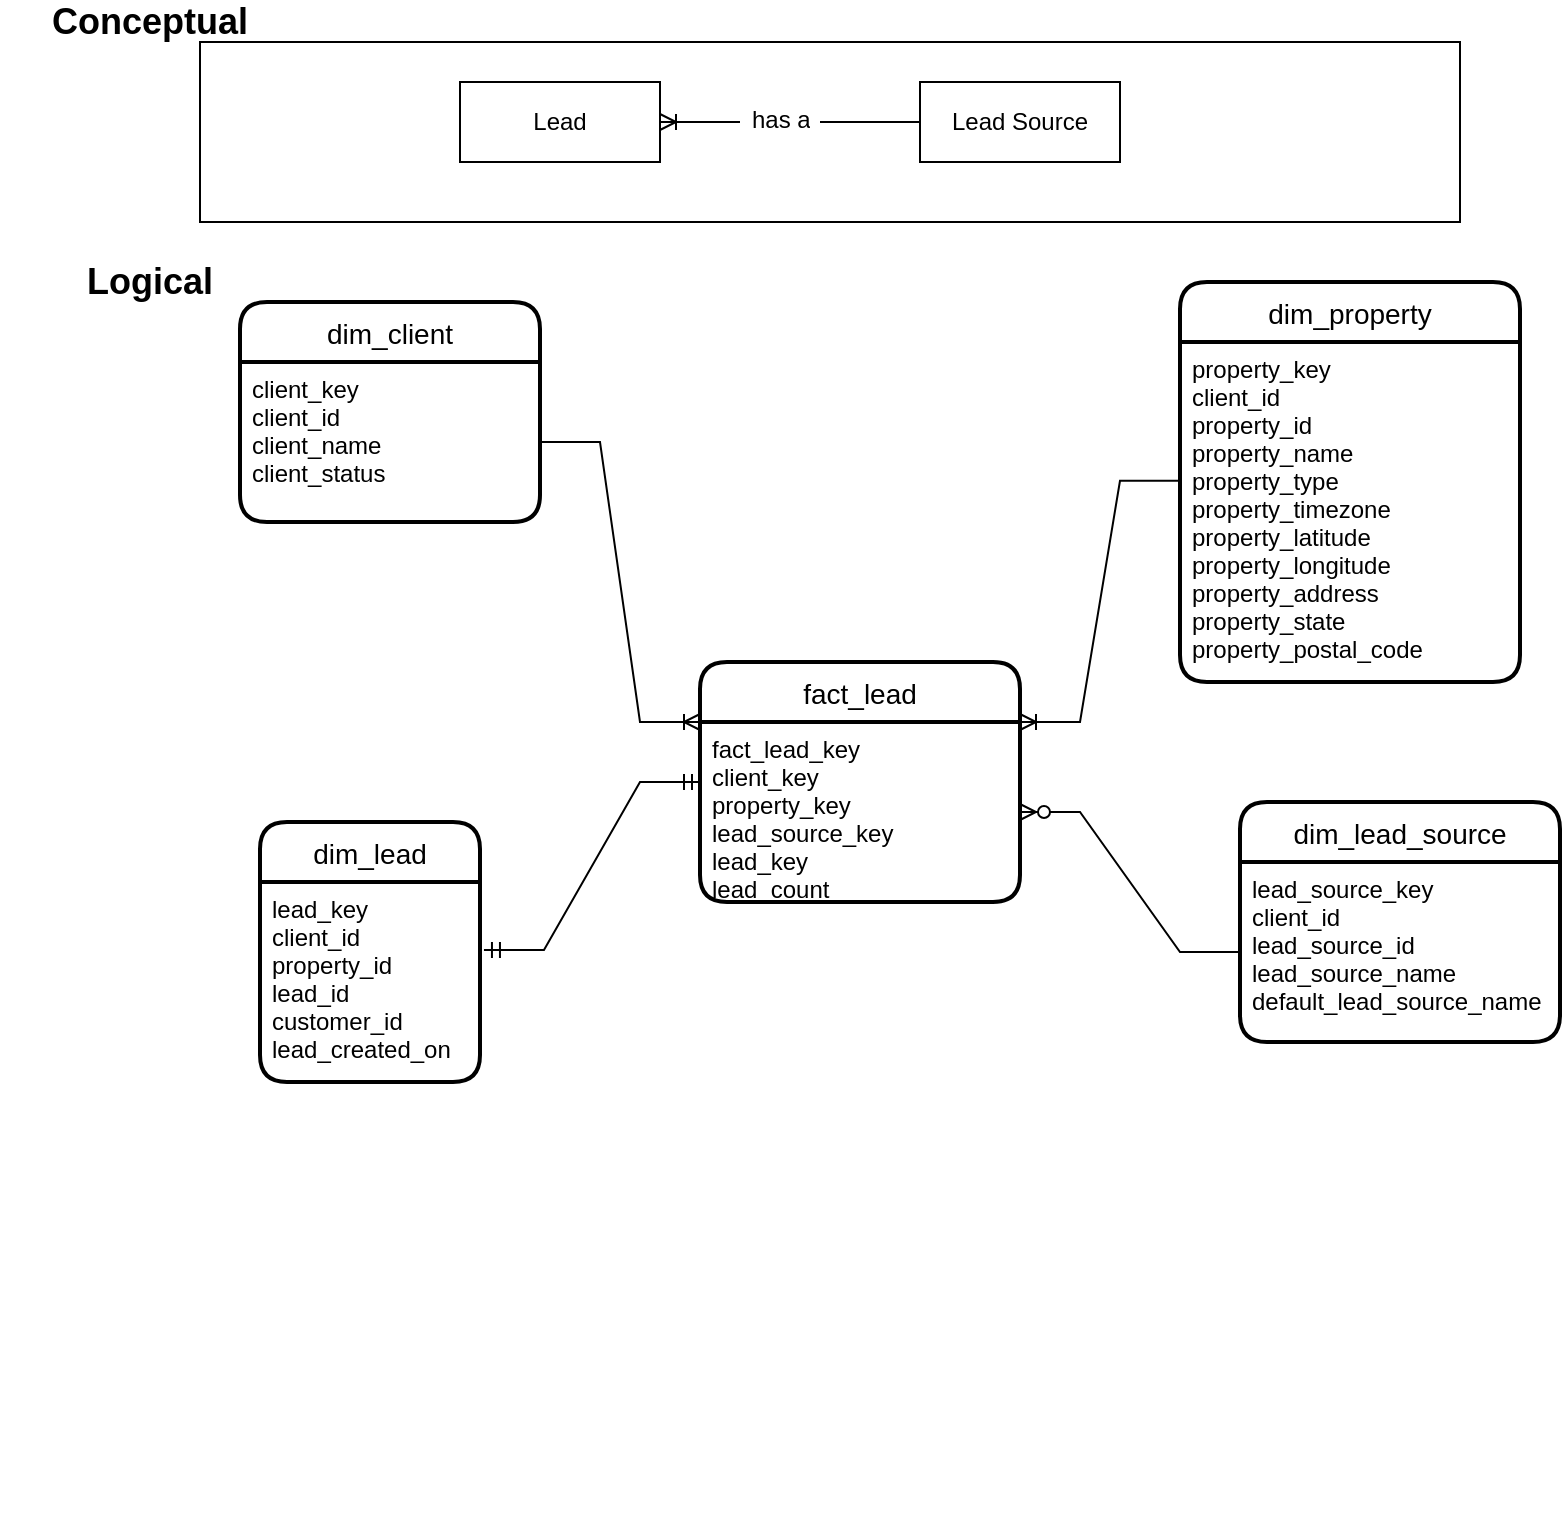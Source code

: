<mxfile version="20.2.6" type="github"><diagram id="UUQvVdrH6aQOZm1tNJSQ" name="Page-1"><mxGraphModel dx="1426" dy="794" grid="1" gridSize="10" guides="1" tooltips="1" connect="1" arrows="1" fold="1" page="1" pageScale="1" pageWidth="850" pageHeight="1100" math="0" shadow="0"><root><mxCell id="0"/><mxCell id="1" parent="0"/><mxCell id="jACUE-sH9pIUnQXZyGSs-42" value="" style="rounded=0;whiteSpace=wrap;html=1;" vertex="1" parent="1"><mxGeometry x="110" y="30" width="630" height="90" as="geometry"/></mxCell><mxCell id="jACUE-sH9pIUnQXZyGSs-1" value="Lead" style="whiteSpace=wrap;html=1;align=center;" vertex="1" parent="1"><mxGeometry x="240" y="50" width="100" height="40" as="geometry"/></mxCell><mxCell id="jACUE-sH9pIUnQXZyGSs-2" value="Lead Source" style="whiteSpace=wrap;html=1;align=center;" vertex="1" parent="1"><mxGeometry x="470" y="50" width="100" height="40" as="geometry"/></mxCell><mxCell id="jACUE-sH9pIUnQXZyGSs-4" value="" style="edgeStyle=entityRelationEdgeStyle;fontSize=12;html=1;endArrow=ERoneToMany;rounded=0;entryX=1;entryY=0.5;entryDx=0;entryDy=0;exitX=0;exitY=0.5;exitDx=0;exitDy=0;exitPerimeter=0;startArrow=none;" edge="1" parent="1" source="jACUE-sH9pIUnQXZyGSs-40" target="jACUE-sH9pIUnQXZyGSs-1"><mxGeometry width="100" height="100" relative="1" as="geometry"><mxPoint x="370" y="460" as="sourcePoint"/><mxPoint x="470" y="360" as="targetPoint"/></mxGeometry></mxCell><mxCell id="jACUE-sH9pIUnQXZyGSs-5" value="dim_lead" style="swimlane;childLayout=stackLayout;horizontal=1;startSize=30;horizontalStack=0;rounded=1;fontSize=14;fontStyle=0;strokeWidth=2;resizeParent=0;resizeLast=1;shadow=0;dashed=0;align=center;" vertex="1" parent="1"><mxGeometry x="140" y="420" width="110" height="130" as="geometry"/></mxCell><mxCell id="jACUE-sH9pIUnQXZyGSs-6" value="lead_key&#10;client_id&#10;property_id&#10;lead_id&#10;customer_id&#10;lead_created_on" style="align=left;strokeColor=none;fillColor=none;spacingLeft=4;fontSize=12;verticalAlign=top;resizable=0;rotatable=0;part=1;" vertex="1" parent="jACUE-sH9pIUnQXZyGSs-5"><mxGeometry y="30" width="110" height="100" as="geometry"/></mxCell><mxCell id="jACUE-sH9pIUnQXZyGSs-27" value="fact_lead" style="swimlane;childLayout=stackLayout;horizontal=1;startSize=30;horizontalStack=0;rounded=1;fontSize=14;fontStyle=0;strokeWidth=2;resizeParent=0;resizeLast=1;shadow=0;dashed=0;align=center;" vertex="1" parent="1"><mxGeometry x="360" y="340" width="160" height="120" as="geometry"/></mxCell><mxCell id="jACUE-sH9pIUnQXZyGSs-28" value="fact_lead_key&#10;client_key&#10;property_key&#10;lead_source_key&#10;lead_key&#10;lead_count" style="align=left;strokeColor=none;fillColor=none;spacingLeft=4;fontSize=12;verticalAlign=top;resizable=0;rotatable=0;part=1;" vertex="1" parent="jACUE-sH9pIUnQXZyGSs-27"><mxGeometry y="30" width="160" height="90" as="geometry"/></mxCell><mxCell id="jACUE-sH9pIUnQXZyGSs-29" value="" style="edgeStyle=entityRelationEdgeStyle;fontSize=12;html=1;endArrow=ERmandOne;startArrow=ERmandOne;rounded=0;exitX=1.018;exitY=0.34;exitDx=0;exitDy=0;exitPerimeter=0;entryX=0;entryY=0.5;entryDx=0;entryDy=0;" edge="1" parent="1" source="jACUE-sH9pIUnQXZyGSs-6" target="jACUE-sH9pIUnQXZyGSs-27"><mxGeometry width="100" height="100" relative="1" as="geometry"><mxPoint x="260" y="450" as="sourcePoint"/><mxPoint x="360" y="333" as="targetPoint"/></mxGeometry></mxCell><mxCell id="jACUE-sH9pIUnQXZyGSs-30" value="dim_lead_source" style="swimlane;childLayout=stackLayout;horizontal=1;startSize=30;horizontalStack=0;rounded=1;fontSize=14;fontStyle=0;strokeWidth=2;resizeParent=0;resizeLast=1;shadow=0;dashed=0;align=center;" vertex="1" parent="1"><mxGeometry x="630" y="410" width="160" height="120" as="geometry"/></mxCell><mxCell id="jACUE-sH9pIUnQXZyGSs-31" value="lead_source_key&#10;client_id&#10;lead_source_id&#10;lead_source_name&#10;default_lead_source_name" style="align=left;strokeColor=none;fillColor=none;spacingLeft=4;fontSize=12;verticalAlign=top;resizable=0;rotatable=0;part=1;" vertex="1" parent="jACUE-sH9pIUnQXZyGSs-30"><mxGeometry y="30" width="160" height="90" as="geometry"/></mxCell><mxCell id="jACUE-sH9pIUnQXZyGSs-33" value="dim_client" style="swimlane;childLayout=stackLayout;horizontal=1;startSize=30;horizontalStack=0;rounded=1;fontSize=14;fontStyle=0;strokeWidth=2;resizeParent=0;resizeLast=1;shadow=0;dashed=0;align=center;" vertex="1" parent="1"><mxGeometry x="130" y="160" width="150" height="110" as="geometry"/></mxCell><mxCell id="jACUE-sH9pIUnQXZyGSs-34" value="client_key&#10;client_id&#10;client_name&#10;client_status" style="align=left;strokeColor=none;fillColor=none;spacingLeft=4;fontSize=12;verticalAlign=top;resizable=0;rotatable=0;part=1;" vertex="1" parent="jACUE-sH9pIUnQXZyGSs-33"><mxGeometry y="30" width="150" height="80" as="geometry"/></mxCell><mxCell id="jACUE-sH9pIUnQXZyGSs-35" value="" style="edgeStyle=entityRelationEdgeStyle;fontSize=12;html=1;endArrow=ERzeroToMany;endFill=1;rounded=0;entryX=1;entryY=0.5;entryDx=0;entryDy=0;exitX=0;exitY=0.5;exitDx=0;exitDy=0;" edge="1" parent="1" source="jACUE-sH9pIUnQXZyGSs-31" target="jACUE-sH9pIUnQXZyGSs-28"><mxGeometry width="100" height="100" relative="1" as="geometry"><mxPoint x="370" y="460" as="sourcePoint"/><mxPoint x="470" y="360" as="targetPoint"/></mxGeometry></mxCell><mxCell id="jACUE-sH9pIUnQXZyGSs-36" value="" style="edgeStyle=entityRelationEdgeStyle;fontSize=12;html=1;endArrow=ERoneToMany;rounded=0;entryX=0;entryY=0.25;entryDx=0;entryDy=0;exitX=1;exitY=0.5;exitDx=0;exitDy=0;" edge="1" parent="1" source="jACUE-sH9pIUnQXZyGSs-34" target="jACUE-sH9pIUnQXZyGSs-27"><mxGeometry width="100" height="100" relative="1" as="geometry"><mxPoint x="330" y="270" as="sourcePoint"/><mxPoint x="350" y="360" as="targetPoint"/></mxGeometry></mxCell><mxCell id="jACUE-sH9pIUnQXZyGSs-37" value="dim_property" style="swimlane;childLayout=stackLayout;horizontal=1;startSize=30;horizontalStack=0;rounded=1;fontSize=14;fontStyle=0;strokeWidth=2;resizeParent=0;resizeLast=1;shadow=0;dashed=0;align=center;" vertex="1" parent="1"><mxGeometry x="600" y="150" width="170" height="200" as="geometry"/></mxCell><mxCell id="jACUE-sH9pIUnQXZyGSs-38" value="property_key&#10;client_id&#10;property_id&#10;property_name&#10;property_type&#10;property_timezone&#10;property_latitude&#10;property_longitude&#10;property_address&#10;property_state&#10;property_postal_code" style="align=left;strokeColor=none;fillColor=none;spacingLeft=4;fontSize=12;verticalAlign=top;resizable=0;rotatable=0;part=1;" vertex="1" parent="jACUE-sH9pIUnQXZyGSs-37"><mxGeometry y="30" width="170" height="170" as="geometry"/></mxCell><mxCell id="jACUE-sH9pIUnQXZyGSs-39" value="" style="edgeStyle=entityRelationEdgeStyle;fontSize=12;html=1;endArrow=ERoneToMany;rounded=0;entryX=1;entryY=0.25;entryDx=0;entryDy=0;exitX=0;exitY=0.408;exitDx=0;exitDy=0;exitPerimeter=0;" edge="1" parent="1" source="jACUE-sH9pIUnQXZyGSs-38" target="jACUE-sH9pIUnQXZyGSs-27"><mxGeometry width="100" height="100" relative="1" as="geometry"><mxPoint x="370" y="460" as="sourcePoint"/><mxPoint x="470" y="360" as="targetPoint"/></mxGeometry></mxCell><mxCell id="jACUE-sH9pIUnQXZyGSs-40" value="has a" style="text;strokeColor=none;fillColor=none;spacingLeft=4;spacingRight=4;overflow=hidden;rotatable=0;points=[[0,0.5],[1,0.5]];portConstraint=eastwest;fontSize=12;" vertex="1" parent="1"><mxGeometry x="380" y="55" width="40" height="30" as="geometry"/></mxCell><mxCell id="jACUE-sH9pIUnQXZyGSs-41" value="" style="edgeStyle=entityRelationEdgeStyle;fontSize=12;html=1;endArrow=none;rounded=0;entryX=1;entryY=0.5;entryDx=0;entryDy=0;exitX=0;exitY=0.5;exitDx=0;exitDy=0;exitPerimeter=0;" edge="1" parent="1" source="jACUE-sH9pIUnQXZyGSs-2" target="jACUE-sH9pIUnQXZyGSs-40"><mxGeometry width="100" height="100" relative="1" as="geometry"><mxPoint x="470" y="70" as="sourcePoint"/><mxPoint x="340" y="70" as="targetPoint"/></mxGeometry></mxCell><mxCell id="jACUE-sH9pIUnQXZyGSs-43" value="&lt;b&gt;&lt;font style=&quot;font-size: 18px;&quot;&gt;Conceptual&lt;/font&gt;&lt;/b&gt;" style="text;html=1;strokeColor=none;fillColor=none;align=center;verticalAlign=middle;whiteSpace=wrap;rounded=0;" vertex="1" parent="1"><mxGeometry x="10" y="10" width="150" height="20" as="geometry"/></mxCell><mxCell id="jACUE-sH9pIUnQXZyGSs-44" value="&lt;b&gt;&lt;font style=&quot;font-size: 18px;&quot;&gt;Logical&lt;/font&gt;&lt;/b&gt;" style="text;html=1;strokeColor=none;fillColor=none;align=center;verticalAlign=middle;whiteSpace=wrap;rounded=0;" vertex="1" parent="1"><mxGeometry x="10" y="140" width="150" height="20" as="geometry"/></mxCell><mxCell id="jACUE-sH9pIUnQXZyGSs-60" value="" style="shape=tableRow;horizontal=0;startSize=0;swimlaneHead=0;swimlaneBody=0;fillColor=none;collapsible=0;dropTarget=0;points=[[0,0.5],[1,0.5]];portConstraint=eastwest;top=0;left=0;right=0;bottom=0;fontSize=18;" vertex="1" parent="1"><mxGeometry x="180" y="700" width="280" height="40" as="geometry"/></mxCell><mxCell id="jACUE-sH9pIUnQXZyGSs-61" value="" style="shape=partialRectangle;connectable=0;fillColor=none;top=0;left=0;bottom=0;right=0;editable=1;overflow=hidden;fontSize=18;" vertex="1" parent="jACUE-sH9pIUnQXZyGSs-60"><mxGeometry width="30" height="40" as="geometry"><mxRectangle width="30" height="40" as="alternateBounds"/></mxGeometry></mxCell><mxCell id="jACUE-sH9pIUnQXZyGSs-63" value="" style="shape=tableRow;horizontal=0;startSize=0;swimlaneHead=0;swimlaneBody=0;fillColor=none;collapsible=0;dropTarget=0;points=[[0,0.5],[1,0.5]];portConstraint=eastwest;top=0;left=0;right=0;bottom=0;fontSize=18;" vertex="1" parent="1"><mxGeometry x="180" y="730" width="280" height="40" as="geometry"/></mxCell><mxCell id="jACUE-sH9pIUnQXZyGSs-64" value="" style="shape=partialRectangle;connectable=0;fillColor=none;top=0;left=0;bottom=0;right=0;editable=1;overflow=hidden;fontSize=18;" vertex="1" parent="jACUE-sH9pIUnQXZyGSs-63"><mxGeometry width="30" height="40" as="geometry"><mxRectangle width="30" height="40" as="alternateBounds"/></mxGeometry></mxCell></root></mxGraphModel></diagram></mxfile>